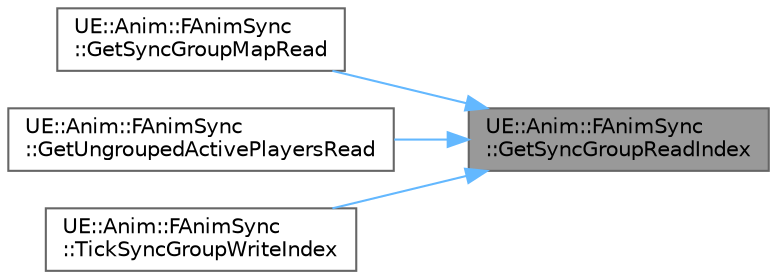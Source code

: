 digraph "UE::Anim::FAnimSync::GetSyncGroupReadIndex"
{
 // INTERACTIVE_SVG=YES
 // LATEX_PDF_SIZE
  bgcolor="transparent";
  edge [fontname=Helvetica,fontsize=10,labelfontname=Helvetica,labelfontsize=10];
  node [fontname=Helvetica,fontsize=10,shape=box,height=0.2,width=0.4];
  rankdir="RL";
  Node1 [id="Node000001",label="UE::Anim::FAnimSync\l::GetSyncGroupReadIndex",height=0.2,width=0.4,color="gray40", fillcolor="grey60", style="filled", fontcolor="black",tooltip=" "];
  Node1 -> Node2 [id="edge1_Node000001_Node000002",dir="back",color="steelblue1",style="solid",tooltip=" "];
  Node2 [id="Node000002",label="UE::Anim::FAnimSync\l::GetSyncGroupMapRead",height=0.2,width=0.4,color="grey40", fillcolor="white", style="filled",URL="$db/d9b/structUE_1_1Anim_1_1FAnimSync.html#a0f8fc1f75c6d59d9cf5c7ef85fd70897",tooltip="Get the sync group we are currently reading from."];
  Node1 -> Node3 [id="edge2_Node000001_Node000003",dir="back",color="steelblue1",style="solid",tooltip=" "];
  Node3 [id="Node000003",label="UE::Anim::FAnimSync\l::GetUngroupedActivePlayersRead",height=0.2,width=0.4,color="grey40", fillcolor="white", style="filled",URL="$db/d9b/structUE_1_1Anim_1_1FAnimSync.html#ad7b6e57c1a7ad24e96ea0834ef1f1ed5",tooltip="Get the ungrouped active player we are currently reading from."];
  Node1 -> Node4 [id="edge3_Node000001_Node000004",dir="back",color="steelblue1",style="solid",tooltip=" "];
  Node4 [id="Node000004",label="UE::Anim::FAnimSync\l::TickSyncGroupWriteIndex",height=0.2,width=0.4,color="grey40", fillcolor="white", style="filled",URL="$db/d9b/structUE_1_1Anim_1_1FAnimSync.html#ac06d64efcb579db5031971aac896fad5",tooltip=" "];
}
